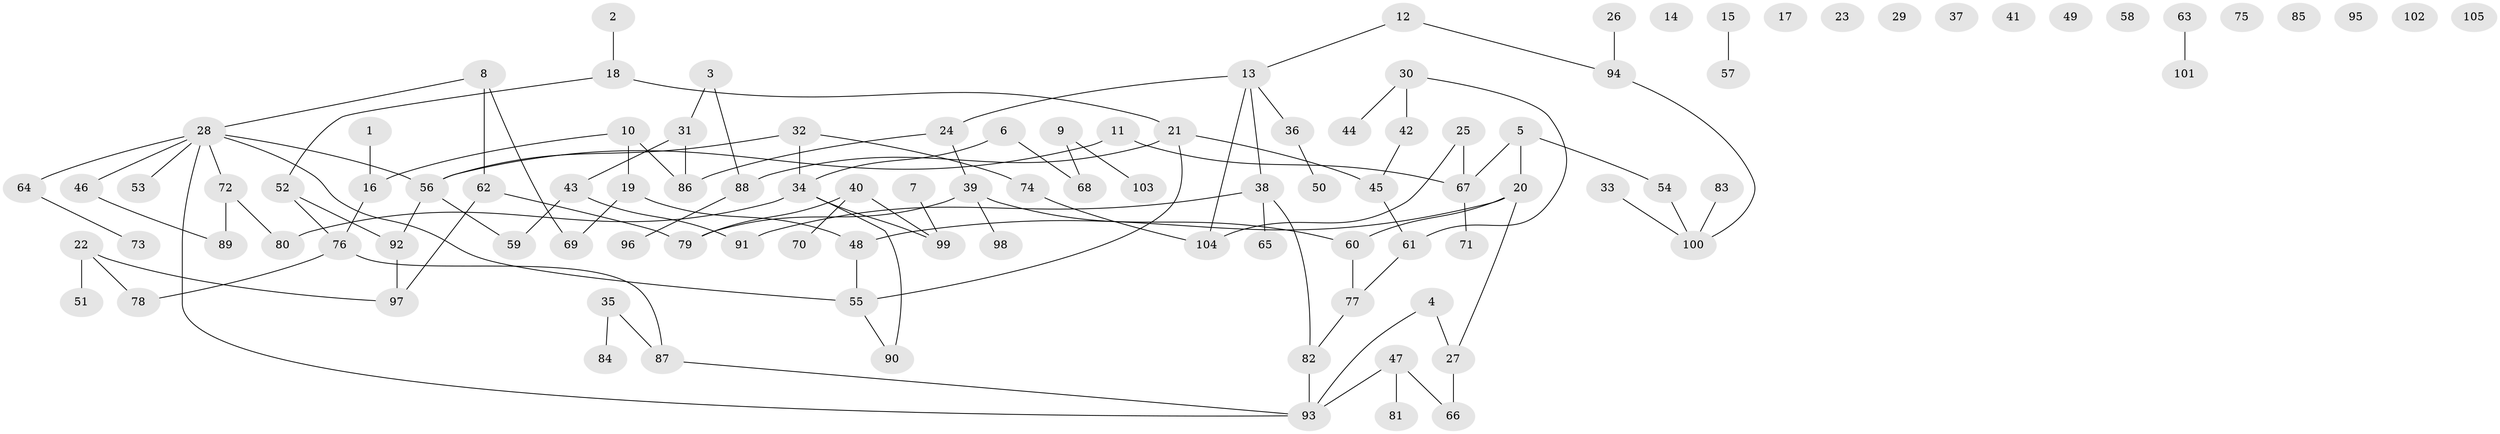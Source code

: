 // Generated by graph-tools (version 1.1) at 2025/13/03/09/25 04:13:00]
// undirected, 105 vertices, 114 edges
graph export_dot {
graph [start="1"]
  node [color=gray90,style=filled];
  1;
  2;
  3;
  4;
  5;
  6;
  7;
  8;
  9;
  10;
  11;
  12;
  13;
  14;
  15;
  16;
  17;
  18;
  19;
  20;
  21;
  22;
  23;
  24;
  25;
  26;
  27;
  28;
  29;
  30;
  31;
  32;
  33;
  34;
  35;
  36;
  37;
  38;
  39;
  40;
  41;
  42;
  43;
  44;
  45;
  46;
  47;
  48;
  49;
  50;
  51;
  52;
  53;
  54;
  55;
  56;
  57;
  58;
  59;
  60;
  61;
  62;
  63;
  64;
  65;
  66;
  67;
  68;
  69;
  70;
  71;
  72;
  73;
  74;
  75;
  76;
  77;
  78;
  79;
  80;
  81;
  82;
  83;
  84;
  85;
  86;
  87;
  88;
  89;
  90;
  91;
  92;
  93;
  94;
  95;
  96;
  97;
  98;
  99;
  100;
  101;
  102;
  103;
  104;
  105;
  1 -- 16;
  2 -- 18;
  3 -- 31;
  3 -- 88;
  4 -- 27;
  4 -- 93;
  5 -- 20;
  5 -- 54;
  5 -- 67;
  6 -- 34;
  6 -- 68;
  7 -- 99;
  8 -- 28;
  8 -- 62;
  8 -- 69;
  9 -- 68;
  9 -- 103;
  10 -- 16;
  10 -- 19;
  10 -- 86;
  11 -- 56;
  11 -- 67;
  12 -- 13;
  12 -- 94;
  13 -- 24;
  13 -- 36;
  13 -- 38;
  13 -- 104;
  15 -- 57;
  16 -- 76;
  18 -- 21;
  18 -- 52;
  19 -- 48;
  19 -- 69;
  20 -- 27;
  20 -- 48;
  20 -- 60;
  21 -- 45;
  21 -- 55;
  21 -- 88;
  22 -- 51;
  22 -- 78;
  22 -- 97;
  24 -- 39;
  24 -- 86;
  25 -- 67;
  25 -- 104;
  26 -- 94;
  27 -- 66;
  28 -- 46;
  28 -- 53;
  28 -- 55;
  28 -- 56;
  28 -- 64;
  28 -- 72;
  28 -- 93;
  30 -- 42;
  30 -- 44;
  30 -- 61;
  31 -- 43;
  31 -- 86;
  32 -- 34;
  32 -- 56;
  32 -- 74;
  33 -- 100;
  34 -- 80;
  34 -- 90;
  34 -- 99;
  35 -- 84;
  35 -- 87;
  36 -- 50;
  38 -- 65;
  38 -- 82;
  38 -- 91;
  39 -- 60;
  39 -- 79;
  39 -- 98;
  40 -- 70;
  40 -- 79;
  40 -- 99;
  42 -- 45;
  43 -- 59;
  43 -- 91;
  45 -- 61;
  46 -- 89;
  47 -- 66;
  47 -- 81;
  47 -- 93;
  48 -- 55;
  52 -- 76;
  52 -- 92;
  54 -- 100;
  55 -- 90;
  56 -- 59;
  56 -- 92;
  60 -- 77;
  61 -- 77;
  62 -- 79;
  62 -- 97;
  63 -- 101;
  64 -- 73;
  67 -- 71;
  72 -- 80;
  72 -- 89;
  74 -- 104;
  76 -- 78;
  76 -- 87;
  77 -- 82;
  82 -- 93;
  83 -- 100;
  87 -- 93;
  88 -- 96;
  92 -- 97;
  94 -- 100;
}
